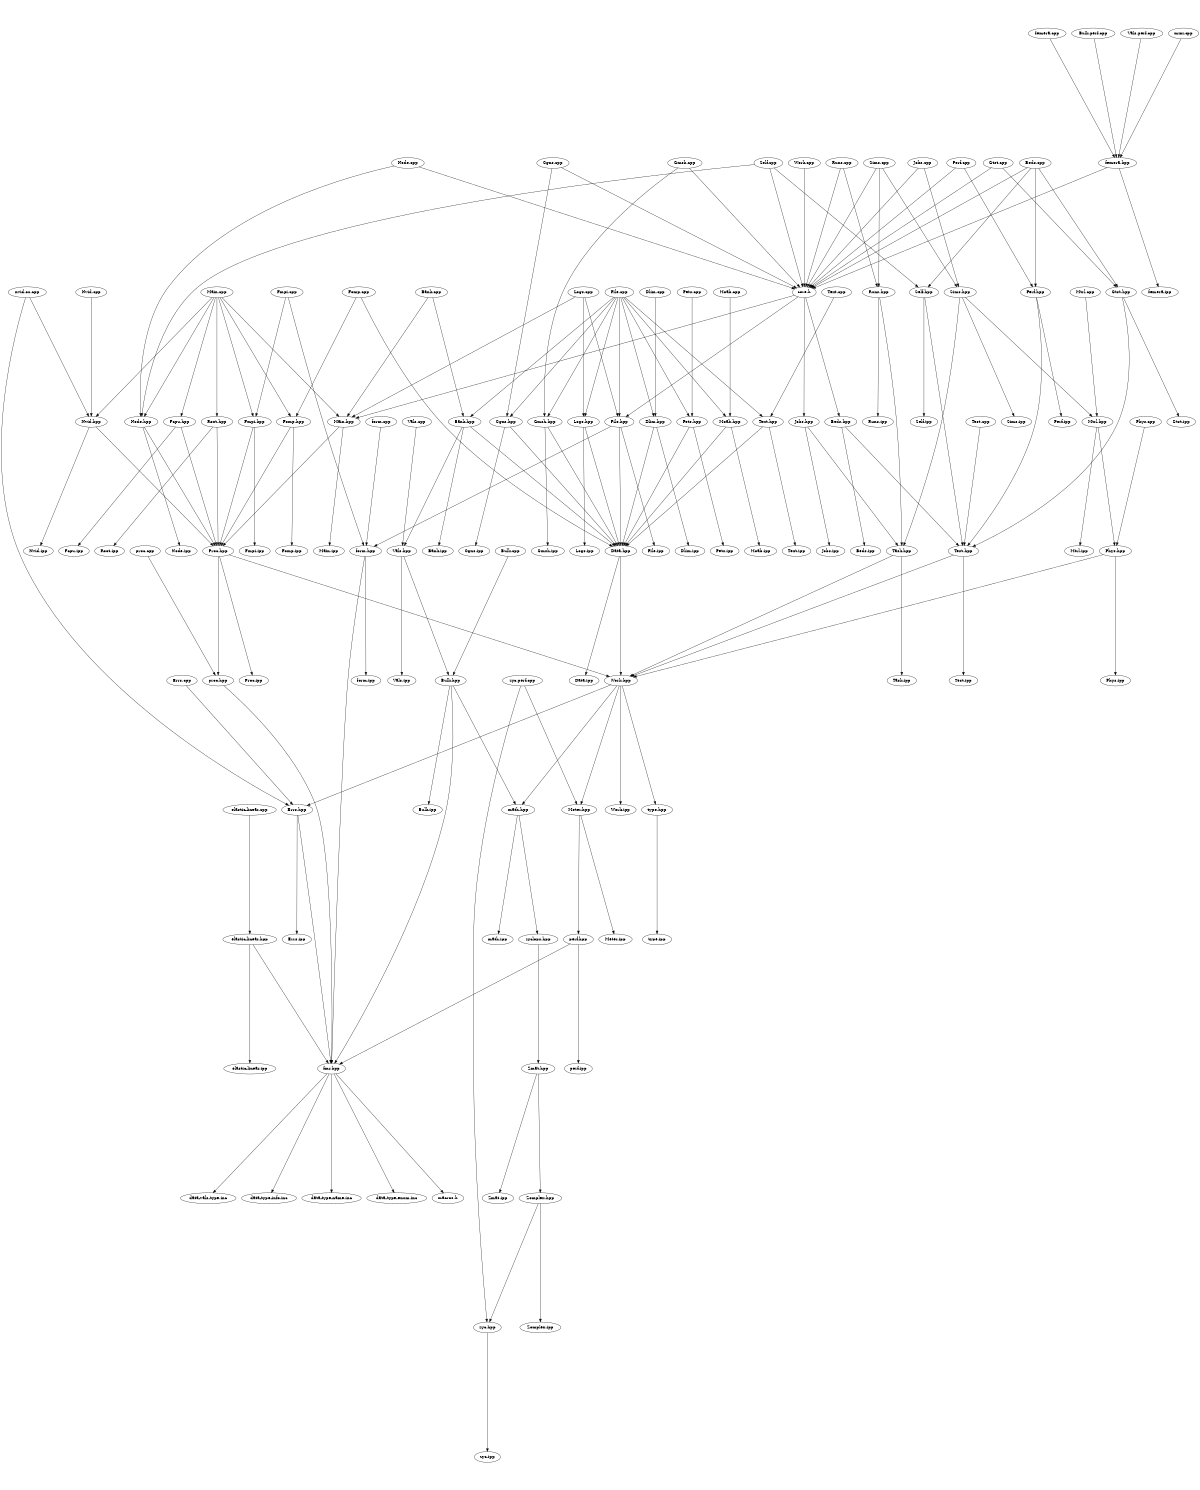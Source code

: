 digraph "source tree" {
    overlap=scale;
    size="8,10";
    ratio="fill";
    fontsize="16";
    fontname="Helvetica";
	clusterrank="local";
	"Main.cpp" -> "Nvid.hpp"
	"Root.hpp" -> "Root.ipp"
	"Zmat.hpp" -> "Zmat.ipp"
	"Zmat.hpp" -> "Zomplex.hpp"
	"zyclops.hpp" -> "Zmat.hpp"
	"femera.cpp" -> "femera.hpp"
	"Proc.hpp" -> "Proc.ipp"
	"Main.cpp" -> "Fomp.hpp"
	"Work.hpp" -> "Work.ipp"
	"Data.hpp" -> "Data.ipp"
	"Errs.hpp" -> "fmr.hpp"
	"Task.hpp" -> "Work.hpp"
	"Logs.cpp" -> "Logs.hpp"
	"Work.hpp" -> "Errs.hpp"
	"elastic-linear.cpp" -> "elastic-linear.hpp"
	"core.h" -> "File.hpp"
	"Fmpi.hpp" -> "Fmpi.ipp"
	"Node.cpp" -> "Node.hpp"
	"File.cpp" -> "Bank.hpp"
	"Beds.cpp" -> "Self.hpp"
	"Work.hpp" -> "Meter.hpp"
	"Vals.hpp" -> "Bulk.hpp"
	"Beds.hpp" -> "Test.hpp"
	"File.hpp" -> "File.ipp"
	"Bank.cpp" -> "Bank.hpp"
	"Gtst.hpp" -> "Test.hpp"
	"Cgns.cpp" -> "Cgns.hpp"
	"Beds.cpp" -> "Gtst.hpp"
	"femera.hpp" -> "core.h"
	"Sims.cpp" -> "Runs.hpp"
	"zyc.hpp" -> "zyc.ipp"
	"Gtst.hpp" -> "Gtst.ipp"
	"Sims.hpp" -> "Sims.ipp"
	"Runs.cpp" -> "core.h"
	"Nvid.hpp" -> "Proc.hpp"
	"Bank.cpp" -> "Main.hpp"
	"fmr.hpp" -> "macros.h"
	"Work.cpp" -> "core.h"
	"Fomp.cpp" -> "Data.hpp"
	"elastic-linear.hpp" -> "fmr.hpp"
	"core.h" -> "Jobs.hpp"
	"form.cpp" -> "form.hpp"
	"type.hpp" -> "type.ipp"
	"elastic-linear.hpp" -> "elastic-linear.ipp"
	"Runs.cpp" -> "Runs.hpp"
	"Dlim.hpp" -> "Data.hpp"
	"Bulk.perf.cpp" -> "femera.hpp"
	"Bulk.hpp" -> "Bulk.ipp"
	"Mtrl.cpp" -> "Mtrl.hpp"
	"Dlim.hpp" -> "Dlim.ipp"
	"Task.hpp" -> "Task.ipp"
	"nvid.cu.cpp" -> "Nvid.hpp"
	"File.cpp" -> "Cgns.hpp"
	"Logs.hpp" -> "Logs.ipp"
	"Cgns.hpp" -> "Data.hpp"
	"File.cpp" -> "Pets.hpp"
	"Main.hpp" -> "Proc.hpp"
	"Vals.perf.cpp" -> "femera.hpp"
	"Main.cpp" -> "Node.hpp"
	"Self.hpp" -> "Test.hpp"
	"Zomplex.hpp" -> "zyc.hpp"
	"File.hpp" -> "form.hpp"
	"Node.hpp" -> "Proc.hpp"
	"math.hpp" -> "math.ipp"
	"Self.cpp" -> "core.h"
	"Zomplex.hpp" -> "Zomplex.ipp"
	"form.hpp" -> "fmr.hpp"
	"Errs.hpp" -> "Errs.ipp"
	"Errs.cpp" -> "Errs.hpp"
	"femera.hpp" -> "femera.ipp"
	"Beds.hpp" -> "Beds.ipp"
	"Self.cpp" -> "Self.hpp"
	"nvid.cu.cpp" -> "Errs.hpp"
	"Moab.hpp" -> "Moab.ipp"
	"perf.hpp" -> "perf.ipp"
	"Bank.hpp" -> "Bank.ipp"
	"Logs.cpp" -> "Main.hpp"
	"Self.hpp" -> "Self.ipp"
	"Proc.hpp" -> "proc.hpp"
	"File.cpp" -> "Logs.hpp"
	"Meter.hpp" -> "perf.hpp"
	"Runs.hpp" -> "Runs.ipp"
	"Test.hpp" -> "Test.ipp"
	"proc.cpp" -> "proc.hpp"
	"Gmsh.hpp" -> "Data.hpp"
	"Meter.hpp" -> "Meter.ipp"
	"Data.hpp" -> "Work.hpp"
	"proc.hpp" -> "fmr.hpp"
	"perf.hpp" -> "fmr.hpp"
	"Proc.hpp" -> "Work.hpp"
	"Gmsh.cpp" -> "Gmsh.hpp"
	"fmr.hpp" -> "data-vals-type.inc"
	"Bulk.hpp" -> "math.hpp"
	"Nvid.hpp" -> "Nvid.ipp"
	"Mtrl.hpp" -> "Mtrl.ipp"
	"Jobs.cpp" -> "Sims.hpp"
	"Sims.cpp" -> "core.h"
	"Pets.cpp" -> "Pets.hpp"
	"File.cpp" -> "File.hpp"
	"Text.hpp" -> "Data.hpp"
	"Fcpu.hpp" -> "Proc.hpp"
	"Gmsh.cpp" -> "core.h"
	"Jobs.hpp" -> "Task.hpp"
	"Text.hpp" -> "Text.ipp"
	"Fcpu.hpp" -> "Fcpu.ipp"
	"Beds.cpp" -> "Perf.hpp"
	"Bulk.hpp" -> "fmr.hpp"
	"fmr.hpp" -> "data-type-info.inc"
	"Beds.cpp" -> "core.h"
	"Bulk.cpp" -> "Bulk.hpp"
	"Phys.hpp" -> "Phys.ipp"
	"mini.cpp" -> "femera.hpp"
	"Main.hpp" -> "Main.ipp"
	"Bank.hpp" -> "Data.hpp"
	"fmr.hpp" -> "data-type-name.inc"
	"core.h" -> "Beds.hpp"
	"Perf.hpp" -> "Perf.ipp"
	"Jobs.cpp" -> "core.h"
	"Dlim.cpp" -> "Dlim.hpp"
	"Sims.cpp" -> "Sims.hpp"
	"Main.cpp" -> "Main.hpp"
	"Test.hpp" -> "Work.hpp"
	"Test.cpp" -> "Test.hpp"
	"Phys.hpp" -> "Work.hpp"
	"Logs.cpp" -> "File.hpp"
	"Fmpi.cpp" -> "form.hpp"
	"Jobs.hpp" -> "Jobs.ipp"
	"Work.hpp" -> "type.hpp"
	"Nvid.cpp" -> "Nvid.hpp"
	"Fomp.hpp" -> "Proc.hpp"
	"Pets.hpp" -> "Data.hpp"
	"zyc.perf.cpp" -> "zyc.hpp"
	"Self.cpp" -> "Node.hpp"
	"core.h" -> "Main.hpp"
	"zyc.perf.cpp" -> "Meter.hpp"
	"Runs.hpp" -> "Task.hpp"
	"Moab.cpp" -> "Moab.hpp"
	"Bank.hpp" -> "Vals.hpp"
	"Sims.hpp" -> "Mtrl.hpp"
	"File.cpp" -> "Gmsh.hpp"
	"File.cpp" -> "Dlim.hpp"
	"Main.cpp" -> "Root.hpp"
	"Phys.cpp" -> "Phys.hpp"
	"Gtst.cpp" -> "Gtst.hpp"
	"Node.hpp" -> "Node.ipp"
	"Pets.hpp" -> "Pets.ipp"
	"Mtrl.hpp" -> "Phys.hpp"
	"Fmpi.hpp" -> "Proc.hpp"
	"Fmpi.cpp" -> "Fmpi.hpp"
	"form.hpp" -> "form.ipp"
	"Text.cpp" -> "Text.hpp"
	"Main.cpp" -> "Fcpu.hpp"
	"Work.hpp" -> "math.hpp"
	"Fomp.hpp" -> "Fomp.ipp"
	"Logs.hpp" -> "Data.hpp"
	"File.cpp" -> "Moab.hpp"
	"math.hpp" -> "zyclops.hpp"
	"Perf.cpp" -> "Perf.hpp"
	"Root.hpp" -> "Proc.hpp"
	"File.hpp" -> "Data.hpp"
	"Main.cpp" -> "Fmpi.hpp"
	"Cgns.cpp" -> "core.h"
	"Perf.cpp" -> "core.h"
	"Moab.hpp" -> "Data.hpp"
	"Gmsh.hpp" -> "Gmsh.ipp"
	"File.cpp" -> "Text.hpp"
	"Fomp.cpp" -> "Fomp.hpp"
	"fmr.hpp" -> "data-type-enum.inc"
	"Vals.cpp" -> "Vals.hpp"
	"Node.cpp" -> "core.h"
	"Perf.hpp" -> "Test.hpp"
	"Sims.hpp" -> "Task.hpp"
	"Cgns.hpp" -> "Cgns.ipp"
	"Gtst.cpp" -> "core.h"
	"Vals.hpp" -> "Vals.ipp"
}
